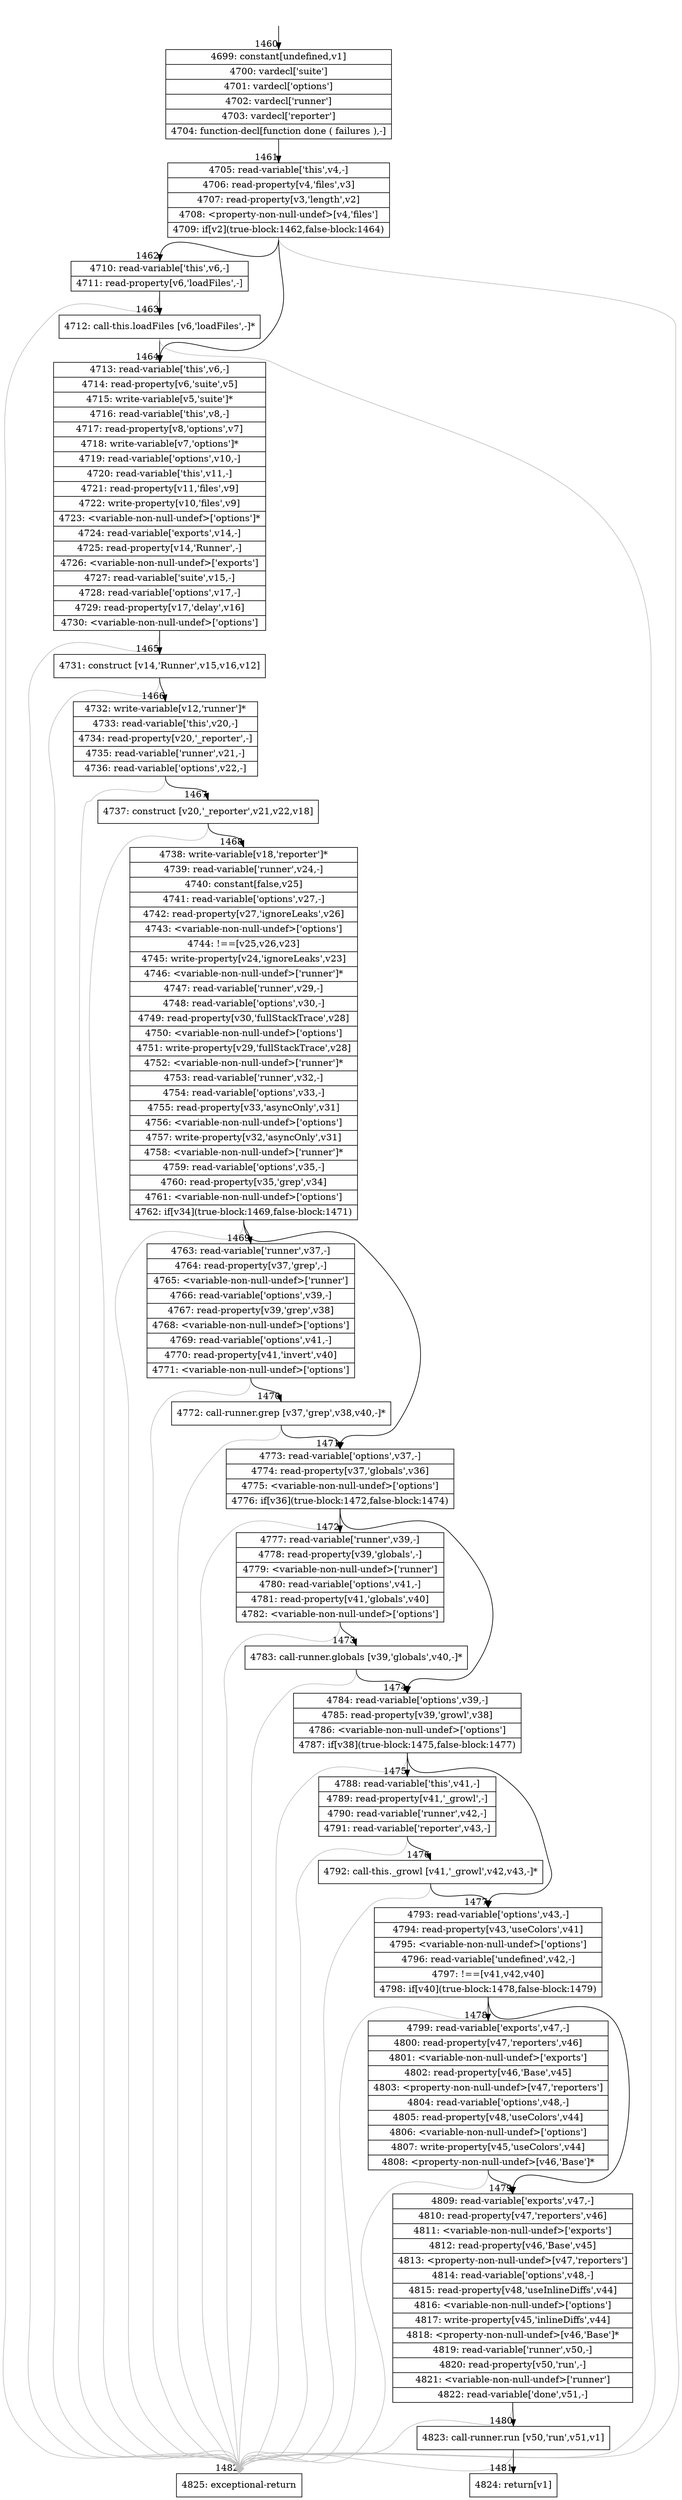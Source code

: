 digraph {
rankdir="TD"
BB_entry141[shape=none,label=""];
BB_entry141 -> BB1460 [tailport=s, headport=n, headlabel="    1460"]
BB1460 [shape=record label="{4699: constant[undefined,v1]|4700: vardecl['suite']|4701: vardecl['options']|4702: vardecl['runner']|4703: vardecl['reporter']|4704: function-decl[function done ( failures ),-]}" ] 
BB1460 -> BB1461 [tailport=s, headport=n, headlabel="      1461"]
BB1461 [shape=record label="{4705: read-variable['this',v4,-]|4706: read-property[v4,'files',v3]|4707: read-property[v3,'length',v2]|4708: \<property-non-null-undef\>[v4,'files']|4709: if[v2](true-block:1462,false-block:1464)}" ] 
BB1461 -> BB1462 [tailport=s, headport=n, headlabel="      1462"]
BB1461 -> BB1464 [tailport=s, headport=n, headlabel="      1464"]
BB1461 -> BB1482 [tailport=s, headport=n, color=gray, headlabel="      1482"]
BB1462 [shape=record label="{4710: read-variable['this',v6,-]|4711: read-property[v6,'loadFiles',-]}" ] 
BB1462 -> BB1463 [tailport=s, headport=n, headlabel="      1463"]
BB1462 -> BB1482 [tailport=s, headport=n, color=gray]
BB1463 [shape=record label="{4712: call-this.loadFiles [v6,'loadFiles',-]*}" ] 
BB1463 -> BB1464 [tailport=s, headport=n]
BB1463 -> BB1482 [tailport=s, headport=n, color=gray]
BB1464 [shape=record label="{4713: read-variable['this',v6,-]|4714: read-property[v6,'suite',v5]|4715: write-variable[v5,'suite']*|4716: read-variable['this',v8,-]|4717: read-property[v8,'options',v7]|4718: write-variable[v7,'options']*|4719: read-variable['options',v10,-]|4720: read-variable['this',v11,-]|4721: read-property[v11,'files',v9]|4722: write-property[v10,'files',v9]|4723: \<variable-non-null-undef\>['options']*|4724: read-variable['exports',v14,-]|4725: read-property[v14,'Runner',-]|4726: \<variable-non-null-undef\>['exports']|4727: read-variable['suite',v15,-]|4728: read-variable['options',v17,-]|4729: read-property[v17,'delay',v16]|4730: \<variable-non-null-undef\>['options']}" ] 
BB1464 -> BB1465 [tailport=s, headport=n, headlabel="      1465"]
BB1464 -> BB1482 [tailport=s, headport=n, color=gray]
BB1465 [shape=record label="{4731: construct [v14,'Runner',v15,v16,v12]}" ] 
BB1465 -> BB1466 [tailport=s, headport=n, headlabel="      1466"]
BB1465 -> BB1482 [tailport=s, headport=n, color=gray]
BB1466 [shape=record label="{4732: write-variable[v12,'runner']*|4733: read-variable['this',v20,-]|4734: read-property[v20,'_reporter',-]|4735: read-variable['runner',v21,-]|4736: read-variable['options',v22,-]}" ] 
BB1466 -> BB1467 [tailport=s, headport=n, headlabel="      1467"]
BB1466 -> BB1482 [tailport=s, headport=n, color=gray]
BB1467 [shape=record label="{4737: construct [v20,'_reporter',v21,v22,v18]}" ] 
BB1467 -> BB1468 [tailport=s, headport=n, headlabel="      1468"]
BB1467 -> BB1482 [tailport=s, headport=n, color=gray]
BB1468 [shape=record label="{4738: write-variable[v18,'reporter']*|4739: read-variable['runner',v24,-]|4740: constant[false,v25]|4741: read-variable['options',v27,-]|4742: read-property[v27,'ignoreLeaks',v26]|4743: \<variable-non-null-undef\>['options']|4744: !==[v25,v26,v23]|4745: write-property[v24,'ignoreLeaks',v23]|4746: \<variable-non-null-undef\>['runner']*|4747: read-variable['runner',v29,-]|4748: read-variable['options',v30,-]|4749: read-property[v30,'fullStackTrace',v28]|4750: \<variable-non-null-undef\>['options']|4751: write-property[v29,'fullStackTrace',v28]|4752: \<variable-non-null-undef\>['runner']*|4753: read-variable['runner',v32,-]|4754: read-variable['options',v33,-]|4755: read-property[v33,'asyncOnly',v31]|4756: \<variable-non-null-undef\>['options']|4757: write-property[v32,'asyncOnly',v31]|4758: \<variable-non-null-undef\>['runner']*|4759: read-variable['options',v35,-]|4760: read-property[v35,'grep',v34]|4761: \<variable-non-null-undef\>['options']|4762: if[v34](true-block:1469,false-block:1471)}" ] 
BB1468 -> BB1469 [tailport=s, headport=n, headlabel="      1469"]
BB1468 -> BB1471 [tailport=s, headport=n, headlabel="      1471"]
BB1468 -> BB1482 [tailport=s, headport=n, color=gray]
BB1469 [shape=record label="{4763: read-variable['runner',v37,-]|4764: read-property[v37,'grep',-]|4765: \<variable-non-null-undef\>['runner']|4766: read-variable['options',v39,-]|4767: read-property[v39,'grep',v38]|4768: \<variable-non-null-undef\>['options']|4769: read-variable['options',v41,-]|4770: read-property[v41,'invert',v40]|4771: \<variable-non-null-undef\>['options']}" ] 
BB1469 -> BB1470 [tailport=s, headport=n, headlabel="      1470"]
BB1469 -> BB1482 [tailport=s, headport=n, color=gray]
BB1470 [shape=record label="{4772: call-runner.grep [v37,'grep',v38,v40,-]*}" ] 
BB1470 -> BB1471 [tailport=s, headport=n]
BB1470 -> BB1482 [tailport=s, headport=n, color=gray]
BB1471 [shape=record label="{4773: read-variable['options',v37,-]|4774: read-property[v37,'globals',v36]|4775: \<variable-non-null-undef\>['options']|4776: if[v36](true-block:1472,false-block:1474)}" ] 
BB1471 -> BB1472 [tailport=s, headport=n, headlabel="      1472"]
BB1471 -> BB1474 [tailport=s, headport=n, headlabel="      1474"]
BB1471 -> BB1482 [tailport=s, headport=n, color=gray]
BB1472 [shape=record label="{4777: read-variable['runner',v39,-]|4778: read-property[v39,'globals',-]|4779: \<variable-non-null-undef\>['runner']|4780: read-variable['options',v41,-]|4781: read-property[v41,'globals',v40]|4782: \<variable-non-null-undef\>['options']}" ] 
BB1472 -> BB1473 [tailport=s, headport=n, headlabel="      1473"]
BB1472 -> BB1482 [tailport=s, headport=n, color=gray]
BB1473 [shape=record label="{4783: call-runner.globals [v39,'globals',v40,-]*}" ] 
BB1473 -> BB1474 [tailport=s, headport=n]
BB1473 -> BB1482 [tailport=s, headport=n, color=gray]
BB1474 [shape=record label="{4784: read-variable['options',v39,-]|4785: read-property[v39,'growl',v38]|4786: \<variable-non-null-undef\>['options']|4787: if[v38](true-block:1475,false-block:1477)}" ] 
BB1474 -> BB1475 [tailport=s, headport=n, headlabel="      1475"]
BB1474 -> BB1477 [tailport=s, headport=n, headlabel="      1477"]
BB1474 -> BB1482 [tailport=s, headport=n, color=gray]
BB1475 [shape=record label="{4788: read-variable['this',v41,-]|4789: read-property[v41,'_growl',-]|4790: read-variable['runner',v42,-]|4791: read-variable['reporter',v43,-]}" ] 
BB1475 -> BB1476 [tailport=s, headport=n, headlabel="      1476"]
BB1475 -> BB1482 [tailport=s, headport=n, color=gray]
BB1476 [shape=record label="{4792: call-this._growl [v41,'_growl',v42,v43,-]*}" ] 
BB1476 -> BB1477 [tailport=s, headport=n]
BB1476 -> BB1482 [tailport=s, headport=n, color=gray]
BB1477 [shape=record label="{4793: read-variable['options',v43,-]|4794: read-property[v43,'useColors',v41]|4795: \<variable-non-null-undef\>['options']|4796: read-variable['undefined',v42,-]|4797: !==[v41,v42,v40]|4798: if[v40](true-block:1478,false-block:1479)}" ] 
BB1477 -> BB1478 [tailport=s, headport=n, headlabel="      1478"]
BB1477 -> BB1479 [tailport=s, headport=n, headlabel="      1479"]
BB1477 -> BB1482 [tailport=s, headport=n, color=gray]
BB1478 [shape=record label="{4799: read-variable['exports',v47,-]|4800: read-property[v47,'reporters',v46]|4801: \<variable-non-null-undef\>['exports']|4802: read-property[v46,'Base',v45]|4803: \<property-non-null-undef\>[v47,'reporters']|4804: read-variable['options',v48,-]|4805: read-property[v48,'useColors',v44]|4806: \<variable-non-null-undef\>['options']|4807: write-property[v45,'useColors',v44]|4808: \<property-non-null-undef\>[v46,'Base']*}" ] 
BB1478 -> BB1479 [tailport=s, headport=n]
BB1478 -> BB1482 [tailport=s, headport=n, color=gray]
BB1479 [shape=record label="{4809: read-variable['exports',v47,-]|4810: read-property[v47,'reporters',v46]|4811: \<variable-non-null-undef\>['exports']|4812: read-property[v46,'Base',v45]|4813: \<property-non-null-undef\>[v47,'reporters']|4814: read-variable['options',v48,-]|4815: read-property[v48,'useInlineDiffs',v44]|4816: \<variable-non-null-undef\>['options']|4817: write-property[v45,'inlineDiffs',v44]|4818: \<property-non-null-undef\>[v46,'Base']*|4819: read-variable['runner',v50,-]|4820: read-property[v50,'run',-]|4821: \<variable-non-null-undef\>['runner']|4822: read-variable['done',v51,-]}" ] 
BB1479 -> BB1480 [tailport=s, headport=n, headlabel="      1480"]
BB1479 -> BB1482 [tailport=s, headport=n, color=gray]
BB1480 [shape=record label="{4823: call-runner.run [v50,'run',v51,v1]}" ] 
BB1480 -> BB1481 [tailport=s, headport=n, headlabel="      1481"]
BB1480 -> BB1482 [tailport=s, headport=n, color=gray]
BB1481 [shape=record label="{4824: return[v1]}" ] 
BB1482 [shape=record label="{4825: exceptional-return}" ] 
//#$~ 1849
}
